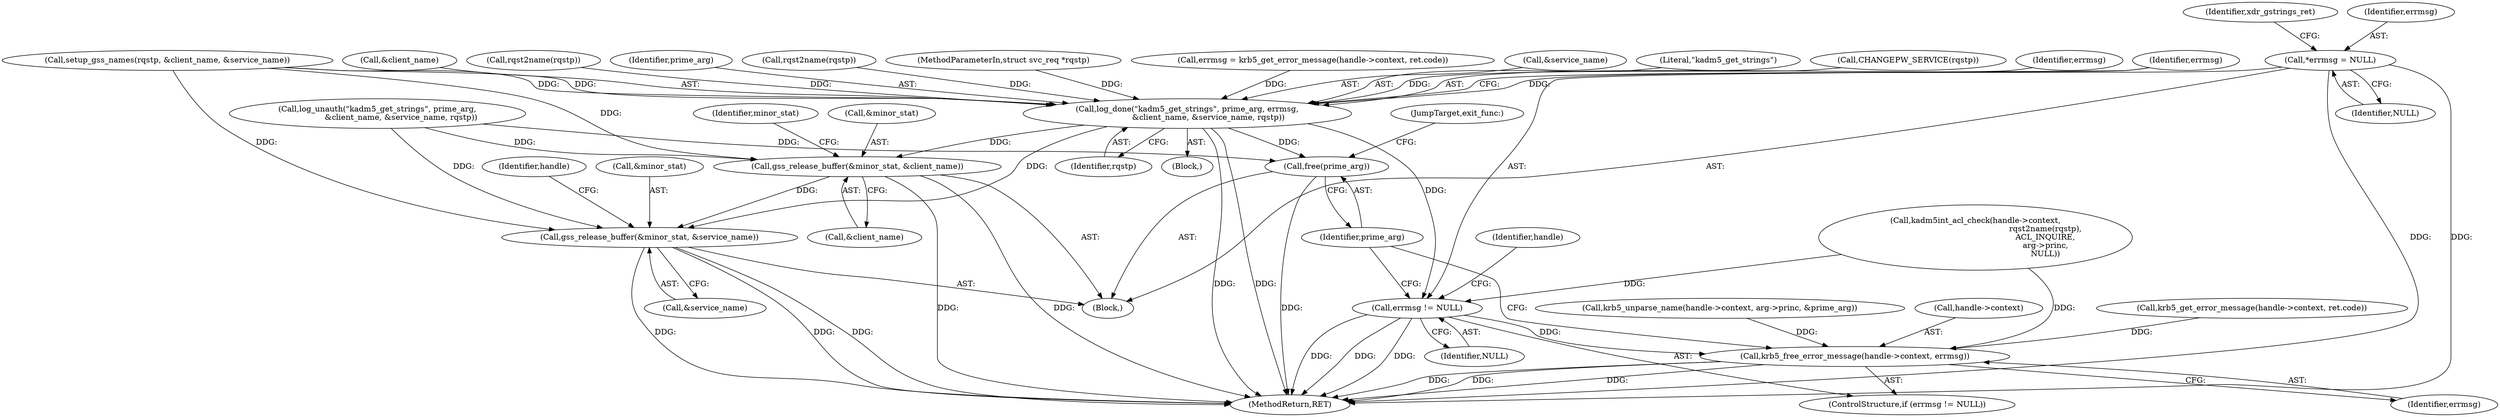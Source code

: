 digraph "0_krb5_83ed75feba32e46f736fcce0d96a0445f29b96c2_13@pointer" {
"1000117" [label="(Call,*errmsg = NULL)"];
"1000262" [label="(Call,log_done(\"kadm5_get_strings\", prime_arg, errmsg,\n                 &client_name, &service_name, rqstp))"];
"1000272" [label="(Call,errmsg != NULL)"];
"1000275" [label="(Call,krb5_free_error_message(handle->context, errmsg))"];
"1000280" [label="(Call,free(prime_arg))"];
"1000283" [label="(Call,gss_release_buffer(&minor_stat, &client_name))"];
"1000288" [label="(Call,gss_release_buffer(&minor_stat, &service_name))"];
"1000268" [label="(Call,&service_name)"];
"1000119" [label="(Identifier,NULL)"];
"1000263" [label="(Literal,\"kadm5_get_strings\")"];
"1000198" [label="(Call,CHANGEPW_SERVICE(rqstp))"];
"1000274" [label="(Identifier,NULL)"];
"1000103" [label="(Block,)"];
"1000288" [label="(Call,gss_release_buffer(&minor_stat, &service_name))"];
"1000273" [label="(Identifier,errmsg)"];
"1000156" [label="(Call,setup_gss_names(rqstp, &client_name, &service_name))"];
"1000272" [label="(Call,errmsg != NULL)"];
"1000255" [label="(Call,krb5_get_error_message(handle->context, ret.code))"];
"1000265" [label="(Identifier,errmsg)"];
"1000201" [label="(Call,kadm5int_acl_check(handle->context,\n                                                        rqst2name(rqstp),\n                                                        ACL_INQUIRE,\n                                                        arg->princ,\n                                                        NULL))"];
"1000294" [label="(Identifier,handle)"];
"1000279" [label="(Identifier,errmsg)"];
"1000280" [label="(Call,free(prime_arg))"];
"1000271" [label="(ControlStructure,if (errmsg != NULL))"];
"1000277" [label="(Identifier,handle)"];
"1000266" [label="(Call,&client_name)"];
"1000286" [label="(Call,&client_name)"];
"1000192" [label="(Call,rqst2name(rqstp))"];
"1000291" [label="(Call,&service_name)"];
"1000275" [label="(Call,krb5_free_error_message(handle->context, errmsg))"];
"1000281" [label="(Identifier,prime_arg)"];
"1000283" [label="(Call,gss_release_buffer(&minor_stat, &client_name))"];
"1000264" [label="(Identifier,prime_arg)"];
"1000205" [label="(Call,rqst2name(rqstp))"];
"1000290" [label="(Identifier,minor_stat)"];
"1000262" [label="(Call,log_done(\"kadm5_get_strings\", prime_arg, errmsg,\n                 &client_name, &service_name, rqstp))"];
"1000282" [label="(JumpTarget,exit_func:)"];
"1000121" [label="(Identifier,xdr_gstrings_ret)"];
"1000270" [label="(Identifier,rqstp)"];
"1000102" [label="(MethodParameterIn,struct svc_req *rqstp)"];
"1000289" [label="(Call,&minor_stat)"];
"1000284" [label="(Call,&minor_stat)"];
"1000227" [label="(Block,)"];
"1000218" [label="(Call,log_unauth(\"kadm5_get_strings\", prime_arg,\n                   &client_name, &service_name, rqstp))"];
"1000171" [label="(Call,krb5_unparse_name(handle->context, arg->princ, &prime_arg))"];
"1000253" [label="(Call,errmsg = krb5_get_error_message(handle->context, ret.code))"];
"1000276" [label="(Call,handle->context)"];
"1000118" [label="(Identifier,errmsg)"];
"1000298" [label="(MethodReturn,RET)"];
"1000117" [label="(Call,*errmsg = NULL)"];
"1000117" -> "1000103"  [label="AST: "];
"1000117" -> "1000119"  [label="CFG: "];
"1000118" -> "1000117"  [label="AST: "];
"1000119" -> "1000117"  [label="AST: "];
"1000121" -> "1000117"  [label="CFG: "];
"1000117" -> "1000298"  [label="DDG: "];
"1000117" -> "1000298"  [label="DDG: "];
"1000117" -> "1000262"  [label="DDG: "];
"1000262" -> "1000227"  [label="AST: "];
"1000262" -> "1000270"  [label="CFG: "];
"1000263" -> "1000262"  [label="AST: "];
"1000264" -> "1000262"  [label="AST: "];
"1000265" -> "1000262"  [label="AST: "];
"1000266" -> "1000262"  [label="AST: "];
"1000268" -> "1000262"  [label="AST: "];
"1000270" -> "1000262"  [label="AST: "];
"1000273" -> "1000262"  [label="CFG: "];
"1000262" -> "1000298"  [label="DDG: "];
"1000262" -> "1000298"  [label="DDG: "];
"1000253" -> "1000262"  [label="DDG: "];
"1000156" -> "1000262"  [label="DDG: "];
"1000156" -> "1000262"  [label="DDG: "];
"1000205" -> "1000262"  [label="DDG: "];
"1000198" -> "1000262"  [label="DDG: "];
"1000192" -> "1000262"  [label="DDG: "];
"1000102" -> "1000262"  [label="DDG: "];
"1000262" -> "1000272"  [label="DDG: "];
"1000262" -> "1000280"  [label="DDG: "];
"1000262" -> "1000283"  [label="DDG: "];
"1000262" -> "1000288"  [label="DDG: "];
"1000272" -> "1000271"  [label="AST: "];
"1000272" -> "1000274"  [label="CFG: "];
"1000273" -> "1000272"  [label="AST: "];
"1000274" -> "1000272"  [label="AST: "];
"1000277" -> "1000272"  [label="CFG: "];
"1000281" -> "1000272"  [label="CFG: "];
"1000272" -> "1000298"  [label="DDG: "];
"1000272" -> "1000298"  [label="DDG: "];
"1000272" -> "1000298"  [label="DDG: "];
"1000201" -> "1000272"  [label="DDG: "];
"1000272" -> "1000275"  [label="DDG: "];
"1000275" -> "1000271"  [label="AST: "];
"1000275" -> "1000279"  [label="CFG: "];
"1000276" -> "1000275"  [label="AST: "];
"1000279" -> "1000275"  [label="AST: "];
"1000281" -> "1000275"  [label="CFG: "];
"1000275" -> "1000298"  [label="DDG: "];
"1000275" -> "1000298"  [label="DDG: "];
"1000275" -> "1000298"  [label="DDG: "];
"1000171" -> "1000275"  [label="DDG: "];
"1000255" -> "1000275"  [label="DDG: "];
"1000201" -> "1000275"  [label="DDG: "];
"1000280" -> "1000103"  [label="AST: "];
"1000280" -> "1000281"  [label="CFG: "];
"1000281" -> "1000280"  [label="AST: "];
"1000282" -> "1000280"  [label="CFG: "];
"1000280" -> "1000298"  [label="DDG: "];
"1000218" -> "1000280"  [label="DDG: "];
"1000283" -> "1000103"  [label="AST: "];
"1000283" -> "1000286"  [label="CFG: "];
"1000284" -> "1000283"  [label="AST: "];
"1000286" -> "1000283"  [label="AST: "];
"1000290" -> "1000283"  [label="CFG: "];
"1000283" -> "1000298"  [label="DDG: "];
"1000283" -> "1000298"  [label="DDG: "];
"1000218" -> "1000283"  [label="DDG: "];
"1000156" -> "1000283"  [label="DDG: "];
"1000283" -> "1000288"  [label="DDG: "];
"1000288" -> "1000103"  [label="AST: "];
"1000288" -> "1000291"  [label="CFG: "];
"1000289" -> "1000288"  [label="AST: "];
"1000291" -> "1000288"  [label="AST: "];
"1000294" -> "1000288"  [label="CFG: "];
"1000288" -> "1000298"  [label="DDG: "];
"1000288" -> "1000298"  [label="DDG: "];
"1000288" -> "1000298"  [label="DDG: "];
"1000218" -> "1000288"  [label="DDG: "];
"1000156" -> "1000288"  [label="DDG: "];
}
